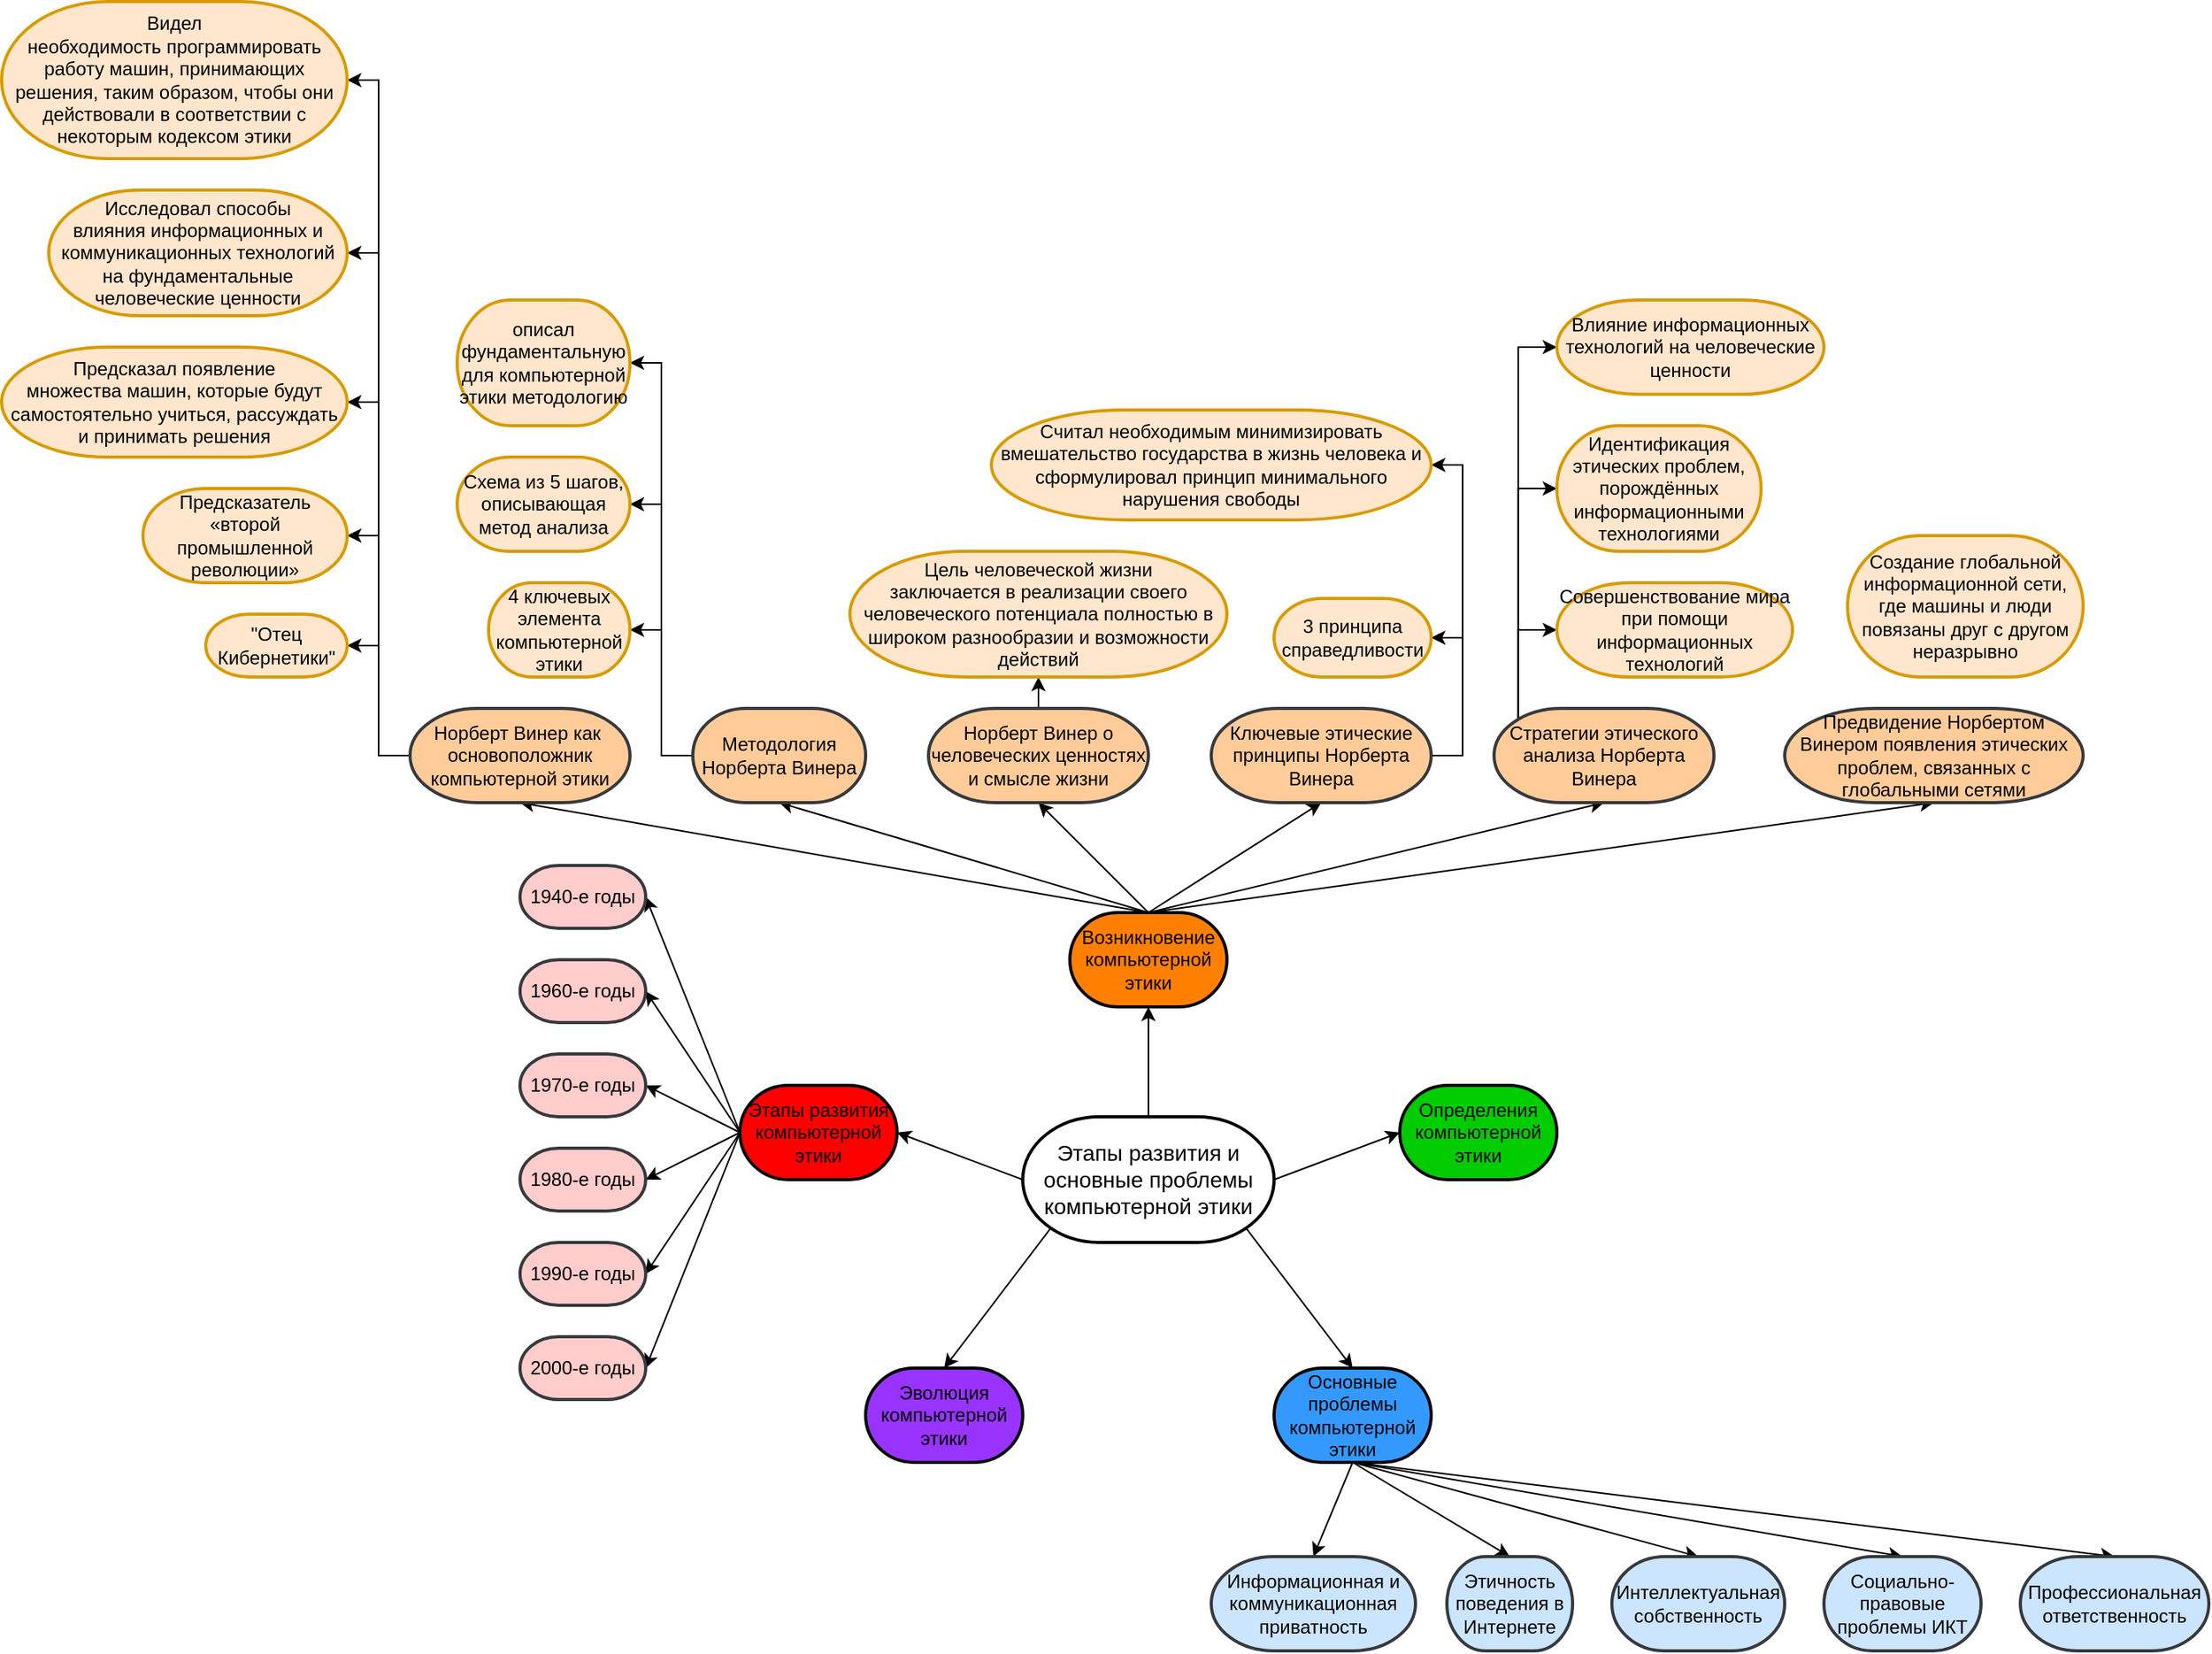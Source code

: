 <mxfile type="github" version="12.4.3" pages="1">
  <diagram id="Xce3-qtlXA6PK7jgvRLK" name="Page-1">
    <mxGraphModel grid="1" dx="3118" dy="2120" gridSize="10" guides="1" tooltips="1" connect="1" arrows="1" fold="1" page="1" pageScale="1" pageWidth="2336" pageHeight="1654" math="0" shadow="0">
      <root>
        <mxCell id="0"/>
        <mxCell id="1" parent="0"/>
        <mxCell id="m4HbFXniarb6c-HBJ8Ap-7" parent="1" style="rounded=0;orthogonalLoop=1;jettySize=auto;html=1;exitX=1;exitY=0.5;exitDx=0;exitDy=0;exitPerimeter=0;entryX=0;entryY=0.5;entryDx=0;entryDy=0;entryPerimeter=0;" target="m4HbFXniarb6c-HBJ8Ap-4" source="m4HbFXniarb6c-HBJ8Ap-1" edge="1">
          <mxGeometry as="geometry" relative="1"/>
        </mxCell>
        <mxCell id="m4HbFXniarb6c-HBJ8Ap-8" parent="1" style="edgeStyle=none;rounded=0;orthogonalLoop=1;jettySize=auto;html=1;exitX=0.89;exitY=0.89;exitDx=0;exitDy=0;exitPerimeter=0;entryX=0.5;entryY=0;entryDx=0;entryDy=0;entryPerimeter=0;" target="m4HbFXniarb6c-HBJ8Ap-6" source="m4HbFXniarb6c-HBJ8Ap-1" edge="1">
          <mxGeometry as="geometry" relative="1"/>
        </mxCell>
        <mxCell id="m4HbFXniarb6c-HBJ8Ap-9" parent="1" style="edgeStyle=none;rounded=0;orthogonalLoop=1;jettySize=auto;html=1;exitX=0.11;exitY=0.89;exitDx=0;exitDy=0;exitPerimeter=0;entryX=0.5;entryY=0;entryDx=0;entryDy=0;entryPerimeter=0;" target="m4HbFXniarb6c-HBJ8Ap-5" source="m4HbFXniarb6c-HBJ8Ap-1" edge="1">
          <mxGeometry as="geometry" relative="1"/>
        </mxCell>
        <mxCell id="m4HbFXniarb6c-HBJ8Ap-10" parent="1" style="edgeStyle=none;rounded=0;orthogonalLoop=1;jettySize=auto;html=1;exitX=0;exitY=0.5;exitDx=0;exitDy=0;exitPerimeter=0;entryX=1;entryY=0.5;entryDx=0;entryDy=0;entryPerimeter=0;" target="m4HbFXniarb6c-HBJ8Ap-3" source="m4HbFXniarb6c-HBJ8Ap-1" edge="1">
          <mxGeometry as="geometry" relative="1"/>
        </mxCell>
        <mxCell id="m4HbFXniarb6c-HBJ8Ap-11" parent="1" style="edgeStyle=none;rounded=0;orthogonalLoop=1;jettySize=auto;html=1;exitX=0.5;exitY=0;exitDx=0;exitDy=0;exitPerimeter=0;entryX=0.5;entryY=1;entryDx=0;entryDy=0;entryPerimeter=0;" target="m4HbFXniarb6c-HBJ8Ap-2" source="m4HbFXniarb6c-HBJ8Ap-1" edge="1">
          <mxGeometry as="geometry" relative="1"/>
        </mxCell>
        <mxCell id="m4HbFXniarb6c-HBJ8Ap-1" value="&lt;font style=&quot;font-size: 14px&quot;&gt;Этапы развития и основные проблемы компьютерной этики&lt;/font&gt;" parent="1" vertex="1" style="strokeWidth=2;html=1;shape=mxgraph.flowchart.terminator;whiteSpace=wrap;">
          <mxGeometry as="geometry" height="80" width="160" y="160" x="320"/>
        </mxCell>
        <mxCell id="m4HbFXniarb6c-HBJ8Ap-31" parent="1" style="edgeStyle=none;rounded=0;orthogonalLoop=1;jettySize=auto;html=1;exitX=0.5;exitY=0;exitDx=0;exitDy=0;exitPerimeter=0;entryX=0.5;entryY=1;entryDx=0;entryDy=0;entryPerimeter=0;" target="m4HbFXniarb6c-HBJ8Ap-30" source="m4HbFXniarb6c-HBJ8Ap-2" edge="1">
          <mxGeometry as="geometry" relative="1"/>
        </mxCell>
        <mxCell id="m4HbFXniarb6c-HBJ8Ap-32" parent="1" style="edgeStyle=none;rounded=0;orthogonalLoop=1;jettySize=auto;html=1;exitX=0.5;exitY=0;exitDx=0;exitDy=0;exitPerimeter=0;entryX=0.5;entryY=1;entryDx=0;entryDy=0;entryPerimeter=0;" target="m4HbFXniarb6c-HBJ8Ap-25" source="m4HbFXniarb6c-HBJ8Ap-2" edge="1">
          <mxGeometry as="geometry" relative="1"/>
        </mxCell>
        <mxCell id="m4HbFXniarb6c-HBJ8Ap-33" parent="1" style="edgeStyle=none;rounded=0;orthogonalLoop=1;jettySize=auto;html=1;exitX=0.5;exitY=0;exitDx=0;exitDy=0;exitPerimeter=0;entryX=0.5;entryY=1;entryDx=0;entryDy=0;entryPerimeter=0;" target="m4HbFXniarb6c-HBJ8Ap-26" source="m4HbFXniarb6c-HBJ8Ap-2" edge="1">
          <mxGeometry as="geometry" relative="1"/>
        </mxCell>
        <mxCell id="m4HbFXniarb6c-HBJ8Ap-34" parent="1" style="edgeStyle=none;rounded=0;orthogonalLoop=1;jettySize=auto;html=1;exitX=0.5;exitY=0;exitDx=0;exitDy=0;exitPerimeter=0;entryX=0.5;entryY=1;entryDx=0;entryDy=0;entryPerimeter=0;" target="m4HbFXniarb6c-HBJ8Ap-27" source="m4HbFXniarb6c-HBJ8Ap-2" edge="1">
          <mxGeometry as="geometry" relative="1"/>
        </mxCell>
        <mxCell id="m4HbFXniarb6c-HBJ8Ap-35" parent="1" style="edgeStyle=none;rounded=0;orthogonalLoop=1;jettySize=auto;html=1;exitX=0.5;exitY=0;exitDx=0;exitDy=0;exitPerimeter=0;entryX=0.5;entryY=1;entryDx=0;entryDy=0;entryPerimeter=0;" target="m4HbFXniarb6c-HBJ8Ap-28" source="m4HbFXniarb6c-HBJ8Ap-2" edge="1">
          <mxGeometry as="geometry" relative="1"/>
        </mxCell>
        <mxCell id="m4HbFXniarb6c-HBJ8Ap-36" parent="1" style="edgeStyle=none;rounded=0;orthogonalLoop=1;jettySize=auto;html=1;exitX=0.5;exitY=0;exitDx=0;exitDy=0;exitPerimeter=0;entryX=0.5;entryY=1;entryDx=0;entryDy=0;entryPerimeter=0;" target="m4HbFXniarb6c-HBJ8Ap-29" source="m4HbFXniarb6c-HBJ8Ap-2" edge="1">
          <mxGeometry as="geometry" relative="1"/>
        </mxCell>
        <mxCell id="m4HbFXniarb6c-HBJ8Ap-2" value="Возникновение компьютерной этики" parent="1" vertex="1" style="strokeWidth=2;html=1;shape=mxgraph.flowchart.terminator;whiteSpace=wrap;fillColor=#FF8000;">
          <mxGeometry as="geometry" height="60" width="100" y="30" x="350"/>
        </mxCell>
        <mxCell id="m4HbFXniarb6c-HBJ8Ap-19" parent="1" style="edgeStyle=none;rounded=0;orthogonalLoop=1;jettySize=auto;html=1;exitX=0;exitY=0.5;exitDx=0;exitDy=0;exitPerimeter=0;entryX=1;entryY=0.5;entryDx=0;entryDy=0;entryPerimeter=0;" target="m4HbFXniarb6c-HBJ8Ap-15" source="m4HbFXniarb6c-HBJ8Ap-3" edge="1">
          <mxGeometry as="geometry" relative="1"/>
        </mxCell>
        <mxCell id="m4HbFXniarb6c-HBJ8Ap-20" parent="1" style="edgeStyle=none;rounded=0;orthogonalLoop=1;jettySize=auto;html=1;exitX=0;exitY=0.5;exitDx=0;exitDy=0;exitPerimeter=0;entryX=1;entryY=0.5;entryDx=0;entryDy=0;entryPerimeter=0;" target="m4HbFXniarb6c-HBJ8Ap-12" source="m4HbFXniarb6c-HBJ8Ap-3" edge="1">
          <mxGeometry as="geometry" relative="1"/>
        </mxCell>
        <mxCell id="m4HbFXniarb6c-HBJ8Ap-21" parent="1" style="edgeStyle=none;rounded=0;orthogonalLoop=1;jettySize=auto;html=1;exitX=0;exitY=0.5;exitDx=0;exitDy=0;exitPerimeter=0;entryX=1;entryY=0.5;entryDx=0;entryDy=0;entryPerimeter=0;" target="m4HbFXniarb6c-HBJ8Ap-14" source="m4HbFXniarb6c-HBJ8Ap-3" edge="1">
          <mxGeometry as="geometry" relative="1"/>
        </mxCell>
        <mxCell id="m4HbFXniarb6c-HBJ8Ap-22" parent="1" style="edgeStyle=none;rounded=0;orthogonalLoop=1;jettySize=auto;html=1;exitX=0;exitY=0.5;exitDx=0;exitDy=0;exitPerimeter=0;entryX=1;entryY=0.5;entryDx=0;entryDy=0;entryPerimeter=0;" target="m4HbFXniarb6c-HBJ8Ap-16" source="m4HbFXniarb6c-HBJ8Ap-3" edge="1">
          <mxGeometry as="geometry" relative="1"/>
        </mxCell>
        <mxCell id="m4HbFXniarb6c-HBJ8Ap-23" parent="1" style="edgeStyle=none;rounded=0;orthogonalLoop=1;jettySize=auto;html=1;exitX=0;exitY=0.5;exitDx=0;exitDy=0;exitPerimeter=0;entryX=1;entryY=0.5;entryDx=0;entryDy=0;entryPerimeter=0;" target="m4HbFXniarb6c-HBJ8Ap-17" source="m4HbFXniarb6c-HBJ8Ap-3" edge="1">
          <mxGeometry as="geometry" relative="1"/>
        </mxCell>
        <mxCell id="m4HbFXniarb6c-HBJ8Ap-24" parent="1" style="edgeStyle=none;rounded=0;orthogonalLoop=1;jettySize=auto;html=1;exitX=0;exitY=0.5;exitDx=0;exitDy=0;exitPerimeter=0;entryX=1;entryY=0.5;entryDx=0;entryDy=0;entryPerimeter=0;" target="m4HbFXniarb6c-HBJ8Ap-13" source="m4HbFXniarb6c-HBJ8Ap-3" edge="1">
          <mxGeometry as="geometry" relative="1"/>
        </mxCell>
        <mxCell id="m4HbFXniarb6c-HBJ8Ap-3" value="Этапы развития компьютерной этики" parent="1" vertex="1" style="strokeWidth=2;html=1;shape=mxgraph.flowchart.terminator;whiteSpace=wrap;fillColor=#FF0000;">
          <mxGeometry as="geometry" height="60" width="100" y="140" x="140"/>
        </mxCell>
        <mxCell id="m4HbFXniarb6c-HBJ8Ap-4" value="Определения компьютерной этики" parent="1" vertex="1" style="strokeWidth=2;html=1;shape=mxgraph.flowchart.terminator;whiteSpace=wrap;fillColor=#00CC00;">
          <mxGeometry as="geometry" height="60" width="100" y="140" x="560"/>
        </mxCell>
        <mxCell id="m4HbFXniarb6c-HBJ8Ap-5" value="Эволюция компьютерной этики" parent="1" vertex="1" style="strokeWidth=2;html=1;shape=mxgraph.flowchart.terminator;whiteSpace=wrap;fillColor=#9933FF;">
          <mxGeometry as="geometry" height="60" width="100" y="320" x="220"/>
        </mxCell>
        <mxCell id="m4HbFXniarb6c-HBJ8Ap-42" parent="1" style="edgeStyle=none;rounded=0;orthogonalLoop=1;jettySize=auto;html=1;exitX=0.5;exitY=1;exitDx=0;exitDy=0;exitPerimeter=0;entryX=0.5;entryY=0;entryDx=0;entryDy=0;entryPerimeter=0;" target="m4HbFXniarb6c-HBJ8Ap-40" source="m4HbFXniarb6c-HBJ8Ap-6" edge="1">
          <mxGeometry as="geometry" relative="1"/>
        </mxCell>
        <mxCell id="m4HbFXniarb6c-HBJ8Ap-43" parent="1" style="edgeStyle=none;rounded=0;orthogonalLoop=1;jettySize=auto;html=1;exitX=0.5;exitY=1;exitDx=0;exitDy=0;exitPerimeter=0;entryX=0.5;entryY=0;entryDx=0;entryDy=0;entryPerimeter=0;" target="m4HbFXniarb6c-HBJ8Ap-41" source="m4HbFXniarb6c-HBJ8Ap-6" edge="1">
          <mxGeometry as="geometry" relative="1"/>
        </mxCell>
        <mxCell id="m4HbFXniarb6c-HBJ8Ap-44" parent="1" style="edgeStyle=none;rounded=0;orthogonalLoop=1;jettySize=auto;html=1;exitX=0.5;exitY=1;exitDx=0;exitDy=0;exitPerimeter=0;entryX=0.5;entryY=0;entryDx=0;entryDy=0;entryPerimeter=0;" target="m4HbFXniarb6c-HBJ8Ap-38" source="m4HbFXniarb6c-HBJ8Ap-6" edge="1">
          <mxGeometry as="geometry" relative="1"/>
        </mxCell>
        <mxCell id="m4HbFXniarb6c-HBJ8Ap-45" parent="1" style="edgeStyle=none;rounded=0;orthogonalLoop=1;jettySize=auto;html=1;exitX=0.5;exitY=1;exitDx=0;exitDy=0;exitPerimeter=0;entryX=0.5;entryY=0;entryDx=0;entryDy=0;entryPerimeter=0;" target="m4HbFXniarb6c-HBJ8Ap-37" source="m4HbFXniarb6c-HBJ8Ap-6" edge="1">
          <mxGeometry as="geometry" relative="1"/>
        </mxCell>
        <mxCell id="m4HbFXniarb6c-HBJ8Ap-46" parent="1" style="edgeStyle=none;rounded=0;orthogonalLoop=1;jettySize=auto;html=1;exitX=0.5;exitY=1;exitDx=0;exitDy=0;exitPerimeter=0;entryX=0.5;entryY=0;entryDx=0;entryDy=0;entryPerimeter=0;" target="m4HbFXniarb6c-HBJ8Ap-39" source="m4HbFXniarb6c-HBJ8Ap-6" edge="1">
          <mxGeometry as="geometry" relative="1"/>
        </mxCell>
        <mxCell id="m4HbFXniarb6c-HBJ8Ap-6" value="Основные проблемы компьютерной этики" parent="1" vertex="1" style="strokeWidth=2;html=1;shape=mxgraph.flowchart.terminator;whiteSpace=wrap;fillColor=#3399FF;">
          <mxGeometry as="geometry" height="60" width="100" y="320" x="480"/>
        </mxCell>
        <mxCell id="m4HbFXniarb6c-HBJ8Ap-12" value="1960-е годы" parent="1" vertex="1" style="strokeWidth=2;html=1;shape=mxgraph.flowchart.terminator;whiteSpace=wrap;fillColor=#ffcccc;strokeColor=#36393d;">
          <mxGeometry as="geometry" height="40" width="80" y="60"/>
        </mxCell>
        <mxCell id="m4HbFXniarb6c-HBJ8Ap-13" value="2000-е годы" parent="1" vertex="1" style="strokeWidth=2;html=1;shape=mxgraph.flowchart.terminator;whiteSpace=wrap;fillColor=#ffcccc;strokeColor=#36393d;">
          <mxGeometry as="geometry" height="40" width="80" y="300"/>
        </mxCell>
        <mxCell id="m4HbFXniarb6c-HBJ8Ap-14" value="1970-е годы" parent="1" vertex="1" style="strokeWidth=2;html=1;shape=mxgraph.flowchart.terminator;whiteSpace=wrap;fillColor=#ffcccc;strokeColor=#36393d;">
          <mxGeometry as="geometry" height="40" width="80" y="120"/>
        </mxCell>
        <mxCell id="m4HbFXniarb6c-HBJ8Ap-15" value="1940-е годы" parent="1" vertex="1" style="strokeWidth=2;html=1;shape=mxgraph.flowchart.terminator;whiteSpace=wrap;fillColor=#ffcccc;strokeColor=#36393d;">
          <mxGeometry as="geometry" height="40" width="80"/>
        </mxCell>
        <mxCell id="m4HbFXniarb6c-HBJ8Ap-16" value="1980-е годы" parent="1" vertex="1" style="strokeWidth=2;html=1;shape=mxgraph.flowchart.terminator;whiteSpace=wrap;fillColor=#ffcccc;strokeColor=#36393d;">
          <mxGeometry as="geometry" height="40" width="80" y="180"/>
        </mxCell>
        <mxCell id="m4HbFXniarb6c-HBJ8Ap-17" value="1990-е годы" parent="1" vertex="1" style="strokeWidth=2;html=1;shape=mxgraph.flowchart.terminator;whiteSpace=wrap;fillColor=#ffcccc;strokeColor=#36393d;">
          <mxGeometry as="geometry" height="40" width="80" y="240"/>
        </mxCell>
        <mxCell id="SRQ7N_bruoOHTrNDYPCM-12" parent="1" style="edgeStyle=orthogonalEdgeStyle;rounded=0;orthogonalLoop=1;jettySize=auto;html=1;exitX=0;exitY=0.5;exitDx=0;exitDy=0;exitPerimeter=0;entryX=1;entryY=0.5;entryDx=0;entryDy=0;entryPerimeter=0;" target="SRQ7N_bruoOHTrNDYPCM-11" source="m4HbFXniarb6c-HBJ8Ap-25" edge="1">
          <mxGeometry as="geometry" relative="1"/>
        </mxCell>
        <mxCell id="SRQ7N_bruoOHTrNDYPCM-14" parent="1" style="edgeStyle=orthogonalEdgeStyle;rounded=0;orthogonalLoop=1;jettySize=auto;html=1;exitX=0;exitY=0.5;exitDx=0;exitDy=0;exitPerimeter=0;entryX=1;entryY=0.5;entryDx=0;entryDy=0;entryPerimeter=0;" target="SRQ7N_bruoOHTrNDYPCM-13" source="m4HbFXniarb6c-HBJ8Ap-25" edge="1">
          <mxGeometry as="geometry" relative="1"/>
        </mxCell>
        <mxCell id="SRQ7N_bruoOHTrNDYPCM-16" parent="1" style="edgeStyle=orthogonalEdgeStyle;rounded=0;orthogonalLoop=1;jettySize=auto;html=1;exitX=0;exitY=0.5;exitDx=0;exitDy=0;exitPerimeter=0;entryX=1;entryY=0.5;entryDx=0;entryDy=0;entryPerimeter=0;" target="SRQ7N_bruoOHTrNDYPCM-15" source="m4HbFXniarb6c-HBJ8Ap-25" edge="1">
          <mxGeometry as="geometry" relative="1"/>
        </mxCell>
        <mxCell id="m4HbFXniarb6c-HBJ8Ap-25" value="Методология Норберта Винера" parent="1" vertex="1" style="strokeWidth=2;html=1;shape=mxgraph.flowchart.terminator;whiteSpace=wrap;fillColor=#ffcc99;strokeColor=#36393d;">
          <mxGeometry as="geometry" height="60" width="110" y="-100" x="110"/>
        </mxCell>
        <mxCell id="SRQ7N_bruoOHTrNDYPCM-19" parent="1" style="rounded=0;orthogonalLoop=1;jettySize=auto;html=1;exitX=0.5;exitY=0;exitDx=0;exitDy=0;exitPerimeter=0;entryX=0.5;entryY=1;entryDx=0;entryDy=0;entryPerimeter=0;" target="SRQ7N_bruoOHTrNDYPCM-17" source="m4HbFXniarb6c-HBJ8Ap-26" edge="1">
          <mxGeometry as="geometry" relative="1"/>
        </mxCell>
        <mxCell id="m4HbFXniarb6c-HBJ8Ap-26" value="Норберт Винер о человеческих ценностях и смысле жизни" parent="1" vertex="1" style="strokeWidth=2;html=1;shape=mxgraph.flowchart.terminator;whiteSpace=wrap;fillColor=#ffcc99;strokeColor=#36393d;">
          <mxGeometry as="geometry" height="60" width="140" y="-100" x="260"/>
        </mxCell>
        <mxCell id="SRQ7N_bruoOHTrNDYPCM-22" parent="1" style="edgeStyle=orthogonalEdgeStyle;rounded=0;orthogonalLoop=1;jettySize=auto;html=1;exitX=1;exitY=0.5;exitDx=0;exitDy=0;exitPerimeter=0;entryX=1;entryY=0.5;entryDx=0;entryDy=0;entryPerimeter=0;" target="SRQ7N_bruoOHTrNDYPCM-20" source="m4HbFXniarb6c-HBJ8Ap-27" edge="1">
          <mxGeometry as="geometry" relative="1"/>
        </mxCell>
        <mxCell id="SRQ7N_bruoOHTrNDYPCM-23" parent="1" style="edgeStyle=orthogonalEdgeStyle;rounded=0;orthogonalLoop=1;jettySize=auto;html=1;exitX=1;exitY=0.5;exitDx=0;exitDy=0;exitPerimeter=0;entryX=1;entryY=0.5;entryDx=0;entryDy=0;entryPerimeter=0;" target="SRQ7N_bruoOHTrNDYPCM-21" source="m4HbFXniarb6c-HBJ8Ap-27" edge="1">
          <mxGeometry as="geometry" relative="1"/>
        </mxCell>
        <mxCell id="m4HbFXniarb6c-HBJ8Ap-27" value="Ключевые этические принципы Норберта Винера" parent="1" vertex="1" style="strokeWidth=2;html=1;shape=mxgraph.flowchart.terminator;whiteSpace=wrap;fillColor=#ffcc99;strokeColor=#36393d;">
          <mxGeometry as="geometry" height="60" width="140" y="-100" x="440"/>
        </mxCell>
        <mxCell id="SRQ7N_bruoOHTrNDYPCM-27" parent="1" style="edgeStyle=orthogonalEdgeStyle;rounded=0;orthogonalLoop=1;jettySize=auto;html=1;exitX=0.11;exitY=0.11;exitDx=0;exitDy=0;exitPerimeter=0;entryX=0;entryY=0.5;entryDx=0;entryDy=0;entryPerimeter=0;" target="SRQ7N_bruoOHTrNDYPCM-24" source="m4HbFXniarb6c-HBJ8Ap-28" edge="1">
          <mxGeometry as="geometry" relative="1"/>
        </mxCell>
        <mxCell id="SRQ7N_bruoOHTrNDYPCM-28" parent="1" style="edgeStyle=orthogonalEdgeStyle;rounded=0;orthogonalLoop=1;jettySize=auto;html=1;exitX=0.11;exitY=0.11;exitDx=0;exitDy=0;exitPerimeter=0;entryX=0;entryY=0.5;entryDx=0;entryDy=0;entryPerimeter=0;" target="SRQ7N_bruoOHTrNDYPCM-25" source="m4HbFXniarb6c-HBJ8Ap-28" edge="1">
          <mxGeometry as="geometry" relative="1"/>
        </mxCell>
        <mxCell id="SRQ7N_bruoOHTrNDYPCM-29" parent="1" style="edgeStyle=orthogonalEdgeStyle;rounded=0;orthogonalLoop=1;jettySize=auto;html=1;exitX=0.11;exitY=0.11;exitDx=0;exitDy=0;exitPerimeter=0;entryX=0;entryY=0.5;entryDx=0;entryDy=0;entryPerimeter=0;" target="SRQ7N_bruoOHTrNDYPCM-26" source="m4HbFXniarb6c-HBJ8Ap-28" edge="1">
          <mxGeometry as="geometry" relative="1"/>
        </mxCell>
        <mxCell id="m4HbFXniarb6c-HBJ8Ap-28" value="Стратегии этического анализа Норберта Винера" parent="1" vertex="1" style="strokeWidth=2;html=1;shape=mxgraph.flowchart.terminator;whiteSpace=wrap;fillColor=#ffcc99;strokeColor=#36393d;">
          <mxGeometry as="geometry" height="60" width="140" y="-100" x="620"/>
        </mxCell>
        <mxCell id="m4HbFXniarb6c-HBJ8Ap-29" value="Предвидение Норбертом Винером появления этических&lt;br&gt;проблем, связанных с глобальными сетями" parent="1" vertex="1" style="strokeWidth=2;html=1;shape=mxgraph.flowchart.terminator;whiteSpace=wrap;fillColor=#ffcc99;strokeColor=#36393d;">
          <mxGeometry as="geometry" height="60" width="190" y="-100" x="805"/>
        </mxCell>
        <mxCell id="SRQ7N_bruoOHTrNDYPCM-6" parent="1" style="edgeStyle=orthogonalEdgeStyle;rounded=0;orthogonalLoop=1;jettySize=auto;html=1;exitX=0;exitY=0.5;exitDx=0;exitDy=0;exitPerimeter=0;entryX=1;entryY=0.5;entryDx=0;entryDy=0;entryPerimeter=0;" target="SRQ7N_bruoOHTrNDYPCM-1" source="m4HbFXniarb6c-HBJ8Ap-30" edge="1">
          <mxGeometry as="geometry" relative="1"/>
        </mxCell>
        <mxCell id="SRQ7N_bruoOHTrNDYPCM-7" parent="1" style="edgeStyle=orthogonalEdgeStyle;rounded=0;orthogonalLoop=1;jettySize=auto;html=1;exitX=0;exitY=0.5;exitDx=0;exitDy=0;exitPerimeter=0;entryX=1;entryY=0.5;entryDx=0;entryDy=0;entryPerimeter=0;" target="m4HbFXniarb6c-HBJ8Ap-47" source="m4HbFXniarb6c-HBJ8Ap-30" edge="1">
          <mxGeometry as="geometry" relative="1"/>
        </mxCell>
        <mxCell id="SRQ7N_bruoOHTrNDYPCM-8" parent="1" style="edgeStyle=orthogonalEdgeStyle;rounded=0;orthogonalLoop=1;jettySize=auto;html=1;exitX=0;exitY=0.5;exitDx=0;exitDy=0;exitPerimeter=0;entryX=1;entryY=0.5;entryDx=0;entryDy=0;entryPerimeter=0;" target="SRQ7N_bruoOHTrNDYPCM-5" source="m4HbFXniarb6c-HBJ8Ap-30" edge="1">
          <mxGeometry as="geometry" relative="1"/>
        </mxCell>
        <mxCell id="SRQ7N_bruoOHTrNDYPCM-9" parent="1" style="edgeStyle=orthogonalEdgeStyle;rounded=0;orthogonalLoop=1;jettySize=auto;html=1;exitX=0;exitY=0.5;exitDx=0;exitDy=0;exitPerimeter=0;entryX=1;entryY=0.5;entryDx=0;entryDy=0;entryPerimeter=0;" target="SRQ7N_bruoOHTrNDYPCM-2" source="m4HbFXniarb6c-HBJ8Ap-30" edge="1">
          <mxGeometry as="geometry" relative="1"/>
        </mxCell>
        <mxCell id="SRQ7N_bruoOHTrNDYPCM-10" parent="1" style="edgeStyle=orthogonalEdgeStyle;rounded=0;orthogonalLoop=1;jettySize=auto;html=1;exitX=0;exitY=0.5;exitDx=0;exitDy=0;exitPerimeter=0;entryX=1;entryY=0.5;entryDx=0;entryDy=0;entryPerimeter=0;" target="SRQ7N_bruoOHTrNDYPCM-3" source="m4HbFXniarb6c-HBJ8Ap-30" edge="1">
          <mxGeometry as="geometry" relative="1"/>
        </mxCell>
        <mxCell id="m4HbFXniarb6c-HBJ8Ap-30" value="Норберт Винер как&amp;nbsp; основоположник компьютерной этики" parent="1" vertex="1" style="strokeWidth=2;html=1;shape=mxgraph.flowchart.terminator;whiteSpace=wrap;fillColor=#ffcc99;strokeColor=#36393d;">
          <mxGeometry as="geometry" height="60" width="140" y="-100" x="-70"/>
        </mxCell>
        <mxCell id="m4HbFXniarb6c-HBJ8Ap-37" value="Этичность поведения в Интернете" parent="1" vertex="1" style="strokeWidth=2;html=1;shape=mxgraph.flowchart.terminator;whiteSpace=wrap;fillColor=#cce5ff;strokeColor=#36393d;">
          <mxGeometry as="geometry" height="60" width="80" y="440" x="590"/>
        </mxCell>
        <mxCell id="m4HbFXniarb6c-HBJ8Ap-38" value="Профессиональная ответственность" parent="1" vertex="1" style="strokeWidth=2;html=1;shape=mxgraph.flowchart.terminator;whiteSpace=wrap;fillColor=#cce5ff;strokeColor=#36393d;">
          <mxGeometry as="geometry" height="60" width="120" y="440" x="955"/>
        </mxCell>
        <mxCell id="m4HbFXniarb6c-HBJ8Ap-39" value="Информационная и коммуникационная приватность" parent="1" vertex="1" style="strokeWidth=2;html=1;shape=mxgraph.flowchart.terminator;whiteSpace=wrap;fillColor=#cce5ff;strokeColor=#36393d;">
          <mxGeometry as="geometry" height="60" width="130" y="440" x="440"/>
        </mxCell>
        <mxCell id="m4HbFXniarb6c-HBJ8Ap-40" value="Интеллектуальная собственность" parent="1" vertex="1" style="strokeWidth=2;html=1;shape=mxgraph.flowchart.terminator;whiteSpace=wrap;fillColor=#cce5ff;strokeColor=#36393d;">
          <mxGeometry as="geometry" height="60" width="110" y="440" x="695"/>
        </mxCell>
        <mxCell id="m4HbFXniarb6c-HBJ8Ap-41" value="Социально-правовые проблемы ИКТ" parent="1" vertex="1" style="strokeWidth=2;html=1;shape=mxgraph.flowchart.terminator;whiteSpace=wrap;fillColor=#cce5ff;strokeColor=#36393d;">
          <mxGeometry as="geometry" height="60" width="100" y="440" x="830"/>
        </mxCell>
        <mxCell id="m4HbFXniarb6c-HBJ8Ap-47" value="Предсказатель «второй промышленной революции»" parent="1" vertex="1" style="strokeWidth=2;html=1;shape=mxgraph.flowchart.terminator;whiteSpace=wrap;fillColor=#ffe6cc;strokeColor=#d79b00;">
          <mxGeometry as="geometry" height="60" width="130" y="-240" x="-240"/>
        </mxCell>
        <mxCell id="SRQ7N_bruoOHTrNDYPCM-1" value="&quot;Отец Кибернетики&quot;" parent="1" vertex="1" style="strokeWidth=2;html=1;shape=mxgraph.flowchart.terminator;whiteSpace=wrap;fillColor=#ffe6cc;strokeColor=#d79b00;">
          <mxGeometry as="geometry" height="40" width="90" y="-160" x="-200"/>
        </mxCell>
        <mxCell id="SRQ7N_bruoOHTrNDYPCM-2" value="Исследовал способы&lt;br&gt;влияния информационных и коммуникационных технологий на фундаментальные человеческие ценности" parent="1" vertex="1" style="strokeWidth=2;html=1;shape=mxgraph.flowchart.terminator;whiteSpace=wrap;fillColor=#ffe6cc;strokeColor=#d79b00;">
          <mxGeometry as="geometry" height="80" width="190" y="-430" x="-300"/>
        </mxCell>
        <mxCell id="SRQ7N_bruoOHTrNDYPCM-3" value="Видел необходимость&amp;nbsp;программировать работу машин, принимающих решения, таким образом, чтобы они действовали в соответствии с некоторым кодексом этики" parent="1" vertex="1" style="strokeWidth=2;html=1;shape=mxgraph.flowchart.terminator;whiteSpace=wrap;fillColor=#ffe6cc;strokeColor=#d79b00;">
          <mxGeometry as="geometry" height="100" width="220" y="-550" x="-330"/>
        </mxCell>
        <mxCell id="SRQ7N_bruoOHTrNDYPCM-5" value="Предсказал появление&lt;br&gt;множества машин, которые будут самостоятельно учиться, рассуждать и принимать решения" parent="1" vertex="1" style="strokeWidth=2;html=1;shape=mxgraph.flowchart.terminator;whiteSpace=wrap;fillColor=#ffe6cc;strokeColor=#d79b00;">
          <mxGeometry as="geometry" height="70" width="220" y="-330" x="-330"/>
        </mxCell>
        <mxCell id="SRQ7N_bruoOHTrNDYPCM-11" value="4 ключевых элемента компьютерной этики" parent="1" vertex="1" style="strokeWidth=2;html=1;shape=mxgraph.flowchart.terminator;whiteSpace=wrap;fillColor=#ffe6cc;strokeColor=#d79b00;">
          <mxGeometry as="geometry" height="60" width="90" y="-180" x="-20"/>
        </mxCell>
        <mxCell id="SRQ7N_bruoOHTrNDYPCM-13" value="Схема из 5 шагов, описывающая метод анализа" parent="1" vertex="1" style="strokeWidth=2;html=1;shape=mxgraph.flowchart.terminator;whiteSpace=wrap;fillColor=#ffe6cc;strokeColor=#d79b00;">
          <mxGeometry as="geometry" height="60" width="110" y="-260" x="-40"/>
        </mxCell>
        <mxCell id="SRQ7N_bruoOHTrNDYPCM-15" value="описал фундаментальную для компьютерной этики методологию" parent="1" vertex="1" style="strokeWidth=2;html=1;shape=mxgraph.flowchart.terminator;whiteSpace=wrap;fillColor=#ffe6cc;strokeColor=#d79b00;">
          <mxGeometry as="geometry" height="80" width="110" y="-360" x="-40"/>
        </mxCell>
        <mxCell id="SRQ7N_bruoOHTrNDYPCM-17" value="Цель человеческой жизни&lt;br&gt;заключается в реализации своего человеческого потенциала полностью в широком разнообразии и возможности действий" parent="1" vertex="1" style="strokeWidth=2;html=1;shape=mxgraph.flowchart.terminator;whiteSpace=wrap;fillColor=#ffe6cc;strokeColor=#d79b00;">
          <mxGeometry as="geometry" height="80" width="240" y="-200" x="210"/>
        </mxCell>
        <mxCell id="SRQ7N_bruoOHTrNDYPCM-20" value="3 принципа справедливости" parent="1" vertex="1" style="strokeWidth=2;html=1;shape=mxgraph.flowchart.terminator;whiteSpace=wrap;fillColor=#ffe6cc;strokeColor=#d79b00;">
          <mxGeometry as="geometry" height="50" width="100" y="-170" x="480"/>
        </mxCell>
        <mxCell id="SRQ7N_bruoOHTrNDYPCM-21" value="Считал необходимым минимизировать вмешательство государства в жизнь человека и сформулировал принцип минимального нарушения свободы" parent="1" vertex="1" style="strokeWidth=2;html=1;shape=mxgraph.flowchart.terminator;whiteSpace=wrap;fillColor=#ffe6cc;strokeColor=#d79b00;">
          <mxGeometry as="geometry" height="70" width="280" y="-290" x="300"/>
        </mxCell>
        <mxCell id="SRQ7N_bruoOHTrNDYPCM-24" value="Совершенствование мира при помощи информационных технологий" parent="1" vertex="1" style="strokeWidth=2;html=1;shape=mxgraph.flowchart.terminator;whiteSpace=wrap;fillColor=#ffe6cc;strokeColor=#d79b00;">
          <mxGeometry as="geometry" height="60" width="150" y="-180" x="660"/>
        </mxCell>
        <mxCell id="SRQ7N_bruoOHTrNDYPCM-25" value="Идентификация этических проблем, порождённых информационными технологиями" parent="1" vertex="1" style="strokeWidth=2;html=1;shape=mxgraph.flowchart.terminator;whiteSpace=wrap;fillColor=#ffe6cc;strokeColor=#d79b00;">
          <mxGeometry as="geometry" height="80" width="130" y="-280" x="660"/>
        </mxCell>
        <mxCell id="SRQ7N_bruoOHTrNDYPCM-26" value="Влияние информационных технологий на человеческие ценности" parent="1" vertex="1" style="strokeWidth=2;html=1;shape=mxgraph.flowchart.terminator;whiteSpace=wrap;fillColor=#ffe6cc;strokeColor=#d79b00;">
          <mxGeometry as="geometry" height="60" width="170" y="-360" x="660"/>
        </mxCell>
        <mxCell id="SRQ7N_bruoOHTrNDYPCM-30" value="Создание глобальной информационной сети, где машины и люди повязаны друг с другом неразрывно" parent="1" vertex="1" style="strokeWidth=2;html=1;shape=mxgraph.flowchart.terminator;whiteSpace=wrap;fillColor=#ffe6cc;strokeColor=#d79b00;">
          <mxGeometry as="geometry" height="90" width="150" y="-210" x="845"/>
        </mxCell>
      </root>
    </mxGraphModel>
  </diagram>
</mxfile>
